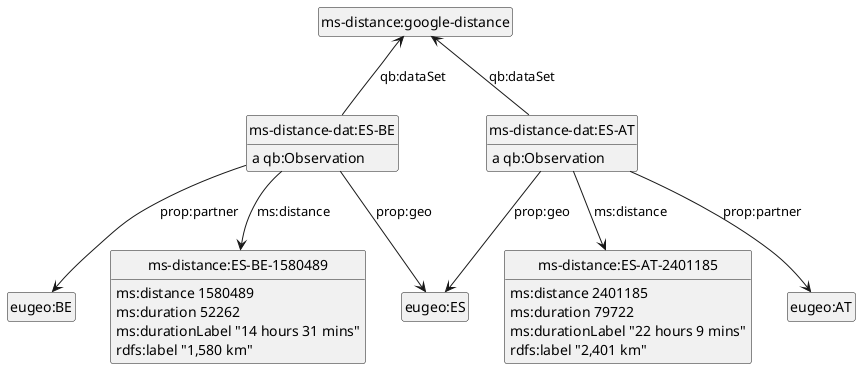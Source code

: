 @startuml
hide empty methods
hide empty attributes
hide circle
skinparam classAttributeIconSize 0
class ms_distance_dat_ES_BE as "ms-distance-dat:ES-BE"
ms_distance_dat_ES_BE : a qb:Observation
class ms_distance_google_distance as "ms-distance:google-distance"
ms_distance_dat_ES_BE -up-> ms_distance_google_distance : qb:dataSet
class eugeo_BE as "eugeo:BE"
ms_distance_dat_ES_BE --> eugeo_BE : prop:partner
class eugeo_ES as "eugeo:ES"
ms_distance_dat_ES_BE --> eugeo_ES : prop:geo
class ms_distance_ES_BE_1580489 as "ms-distance:ES-BE-1580489"
ms_distance_dat_ES_BE --> ms_distance_ES_BE_1580489 : ms:distance
class ms_distance_ES_AT_2401185 as "ms-distance:ES-AT-2401185"
ms_distance_ES_AT_2401185 : ms:distance 2401185
ms_distance_ES_AT_2401185 : ms:duration 79722
ms_distance_ES_AT_2401185 : ms:durationLabel "22 hours 9 mins"
ms_distance_ES_AT_2401185 : rdfs:label "2,401 km"
class ms_distance_dat_ES_AT as "ms-distance-dat:ES-AT"
ms_distance_dat_ES_AT : a qb:Observation
ms_distance_dat_ES_AT -up-> ms_distance_google_distance : qb:dataSet
class eugeo_AT as "eugeo:AT"
ms_distance_dat_ES_AT --> eugeo_AT : prop:partner
ms_distance_dat_ES_AT --> eugeo_ES : prop:geo
ms_distance_dat_ES_AT --> ms_distance_ES_AT_2401185 : ms:distance
ms_distance_ES_BE_1580489 : ms:distance 1580489
ms_distance_ES_BE_1580489 : ms:duration 52262
ms_distance_ES_BE_1580489 : ms:durationLabel "14 hours 31 mins"
ms_distance_ES_BE_1580489 : rdfs:label "1,580 km"
@enduml
